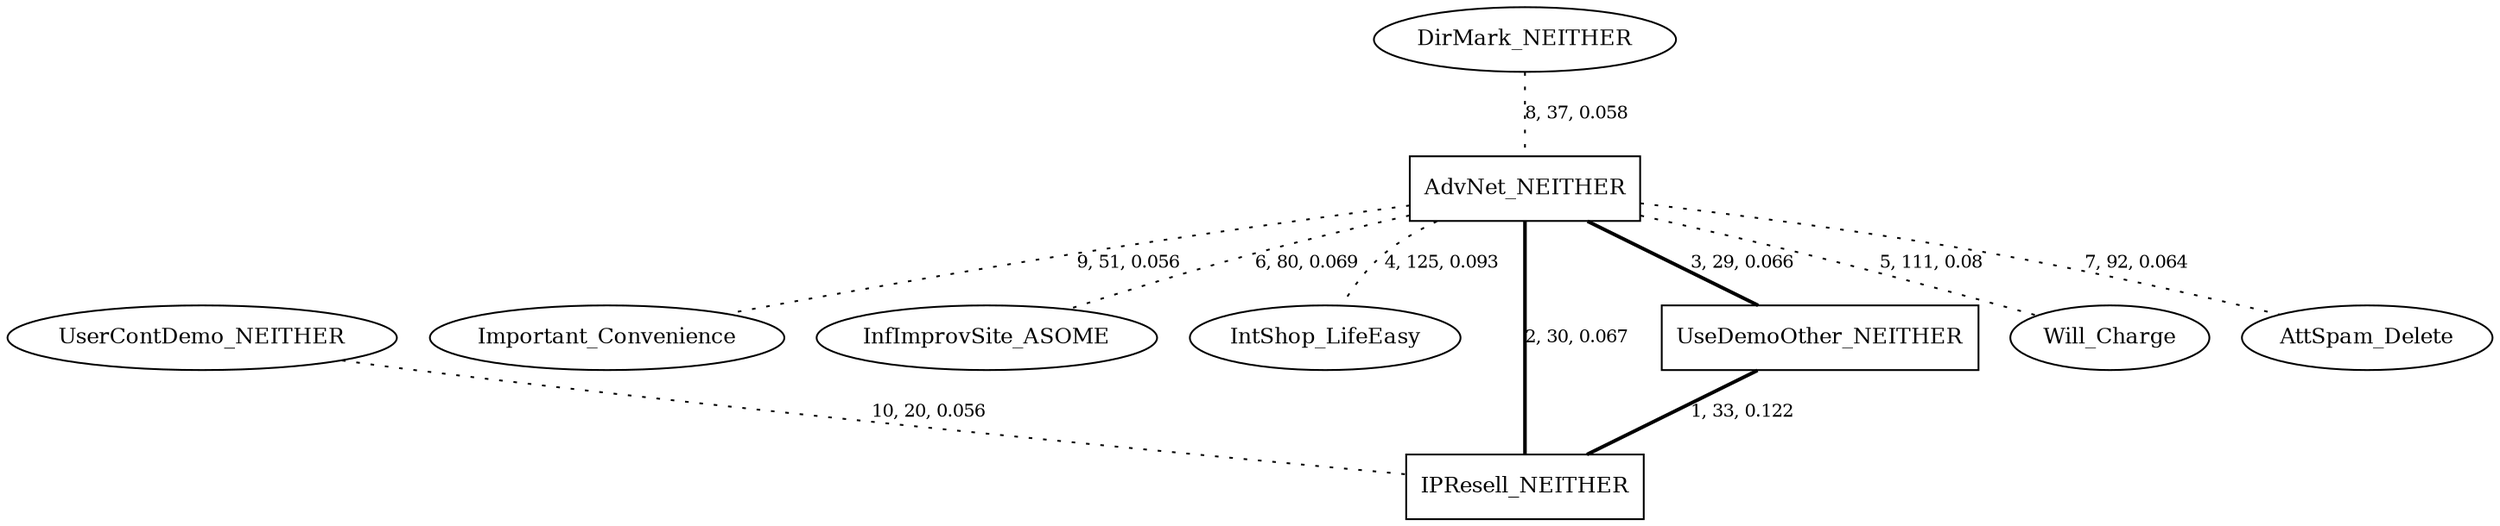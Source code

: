 graph G{
    Important_Convenience [label="Important_Convenience", fontsize=12];
    UserContDemo_NEITHER [label="UserContDemo_NEITHER", fontsize=12];
    InfImprovSite_ASOME [label="InfImprovSite_ASOME", fontsize=12];
    DirMark_NEITHER [label="DirMark_NEITHER", fontsize=12];
    IntShop_LifeEasy [label="IntShop_LifeEasy", fontsize=12];
    IPResell_NEITHER [label="IPResell_NEITHER", fontsize=12, shape=box];
    AdvNet_NEITHER [label="AdvNet_NEITHER", fontsize=12, shape=box];
    UseDemoOther_NEITHER [label="UseDemoOther_NEITHER", fontsize=12, shape=box];
    Will_Charge [label="Will_Charge", fontsize=12];
    AttSpam_Delete [label="AttSpam_Delete", fontsize=12];
    AdvNet_NEITHER -- IntShop_LifeEasy [label="4, 125, 0.093", fontsize=10, style=dotted];
    AdvNet_NEITHER -- AttSpam_Delete [label="7, 92, 0.064", fontsize=10, style=dotted];
    AdvNet_NEITHER -- Will_Charge [label="5, 111, 0.08", fontsize=10, style=dotted];
    AdvNet_NEITHER -- UseDemoOther_NEITHER [label="3, 29, 0.066", fontsize=10, style=bold];
    AdvNet_NEITHER -- InfImprovSite_ASOME [label="6, 80, 0.069", fontsize=10, style=dotted];
    AdvNet_NEITHER -- IPResell_NEITHER [label="2, 30, 0.067", fontsize=10, style=bold];
    AdvNet_NEITHER -- Important_Convenience [label="9, 51, 0.056", fontsize=10, style=dotted];
    UseDemoOther_NEITHER -- IPResell_NEITHER [label="1, 33, 0.122", fontsize=10, style=bold];
    UserContDemo_NEITHER -- IPResell_NEITHER [label="10, 20, 0.056", fontsize=10, style=dotted];
    DirMark_NEITHER -- AdvNet_NEITHER [label="8, 37, 0.058", fontsize=10, style=dotted];
}
